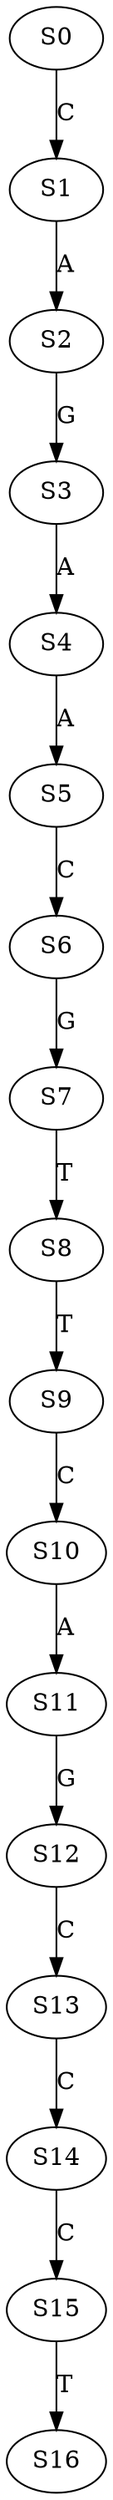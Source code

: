 strict digraph  {
	S0 -> S1 [ label = C ];
	S1 -> S2 [ label = A ];
	S2 -> S3 [ label = G ];
	S3 -> S4 [ label = A ];
	S4 -> S5 [ label = A ];
	S5 -> S6 [ label = C ];
	S6 -> S7 [ label = G ];
	S7 -> S8 [ label = T ];
	S8 -> S9 [ label = T ];
	S9 -> S10 [ label = C ];
	S10 -> S11 [ label = A ];
	S11 -> S12 [ label = G ];
	S12 -> S13 [ label = C ];
	S13 -> S14 [ label = C ];
	S14 -> S15 [ label = C ];
	S15 -> S16 [ label = T ];
}
